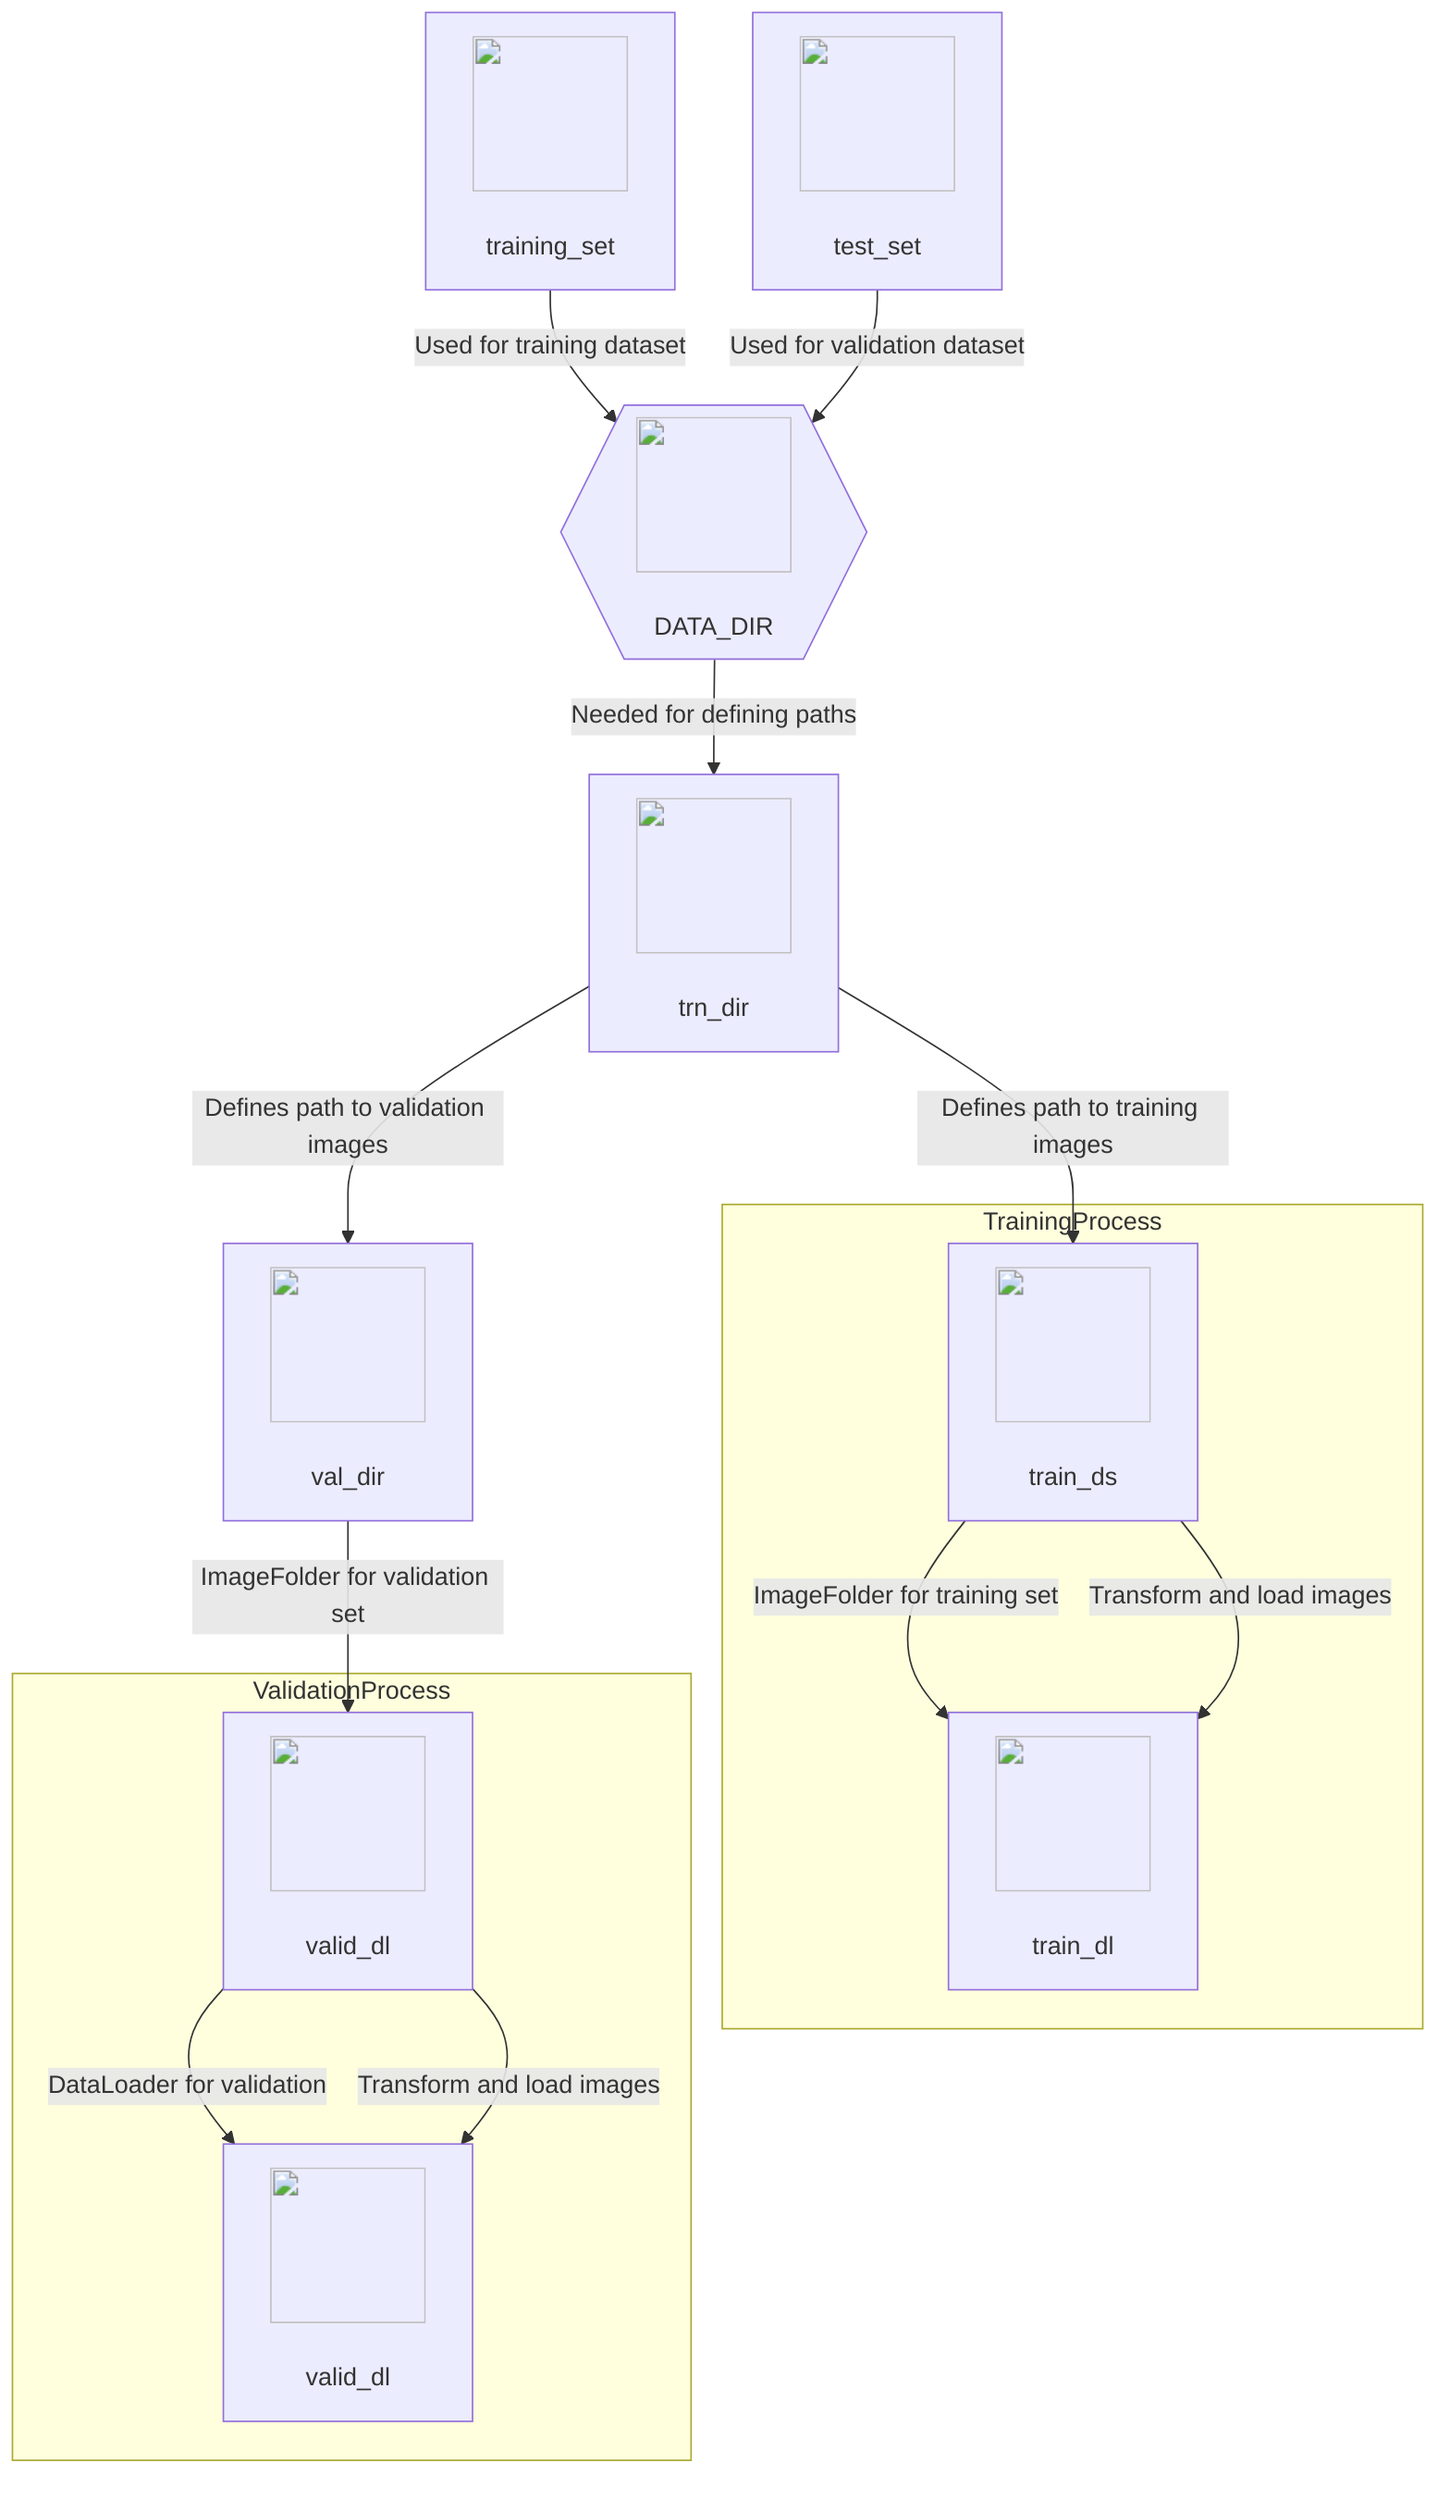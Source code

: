 flowchart TD
    %% Data Sources
    A["<img src='icons/file.svg' width=100 height=100/> <br/> training_set"] -->|"Used for training dataset"| B
    C["<img src='icons/file.svg' width=100 height=100/> <br/> test_set"] -->|"Used for validation dataset"| B

    %% Data Variables
    B{{"<img src='icons/database.svg' width=100 height=100/> <br/> DATA_DIR"}} -->|"Needed for defining paths"| D
    D["<img src='icons/column_split.svg' width=100 height=100/> <br/> trn_dir"] -->|"Defines path to training images"| E
    E["<img src='icons/table.svg' width=100 height=100/> <br/> train_ds"] -->|"ImageFolder for training set"| F["<img src='icons/brain.svg' width=100 height=100/> <br/> train_dl"]

    D -->|"Defines path to validation images"| H
    H["<img src='icons/column_split.svg' width=100 height=100/> <br/> val_dir"] -->|"ImageFolder for validation set"| I
    I["<img src='icons/table.svg' width=100 height=100/> <br/> valid_dl"] -->|"DataLoader for validation"| J["<img src='icons/brain.svg' width=100 height=100/> <br/> valid_dl"]

    %% Processes
    subgraph TrainingProcess
        E --> |"Transform and load images"| F
    end

    subgraph ValidationProcess
        I --> |"Transform and load images"| J
    end